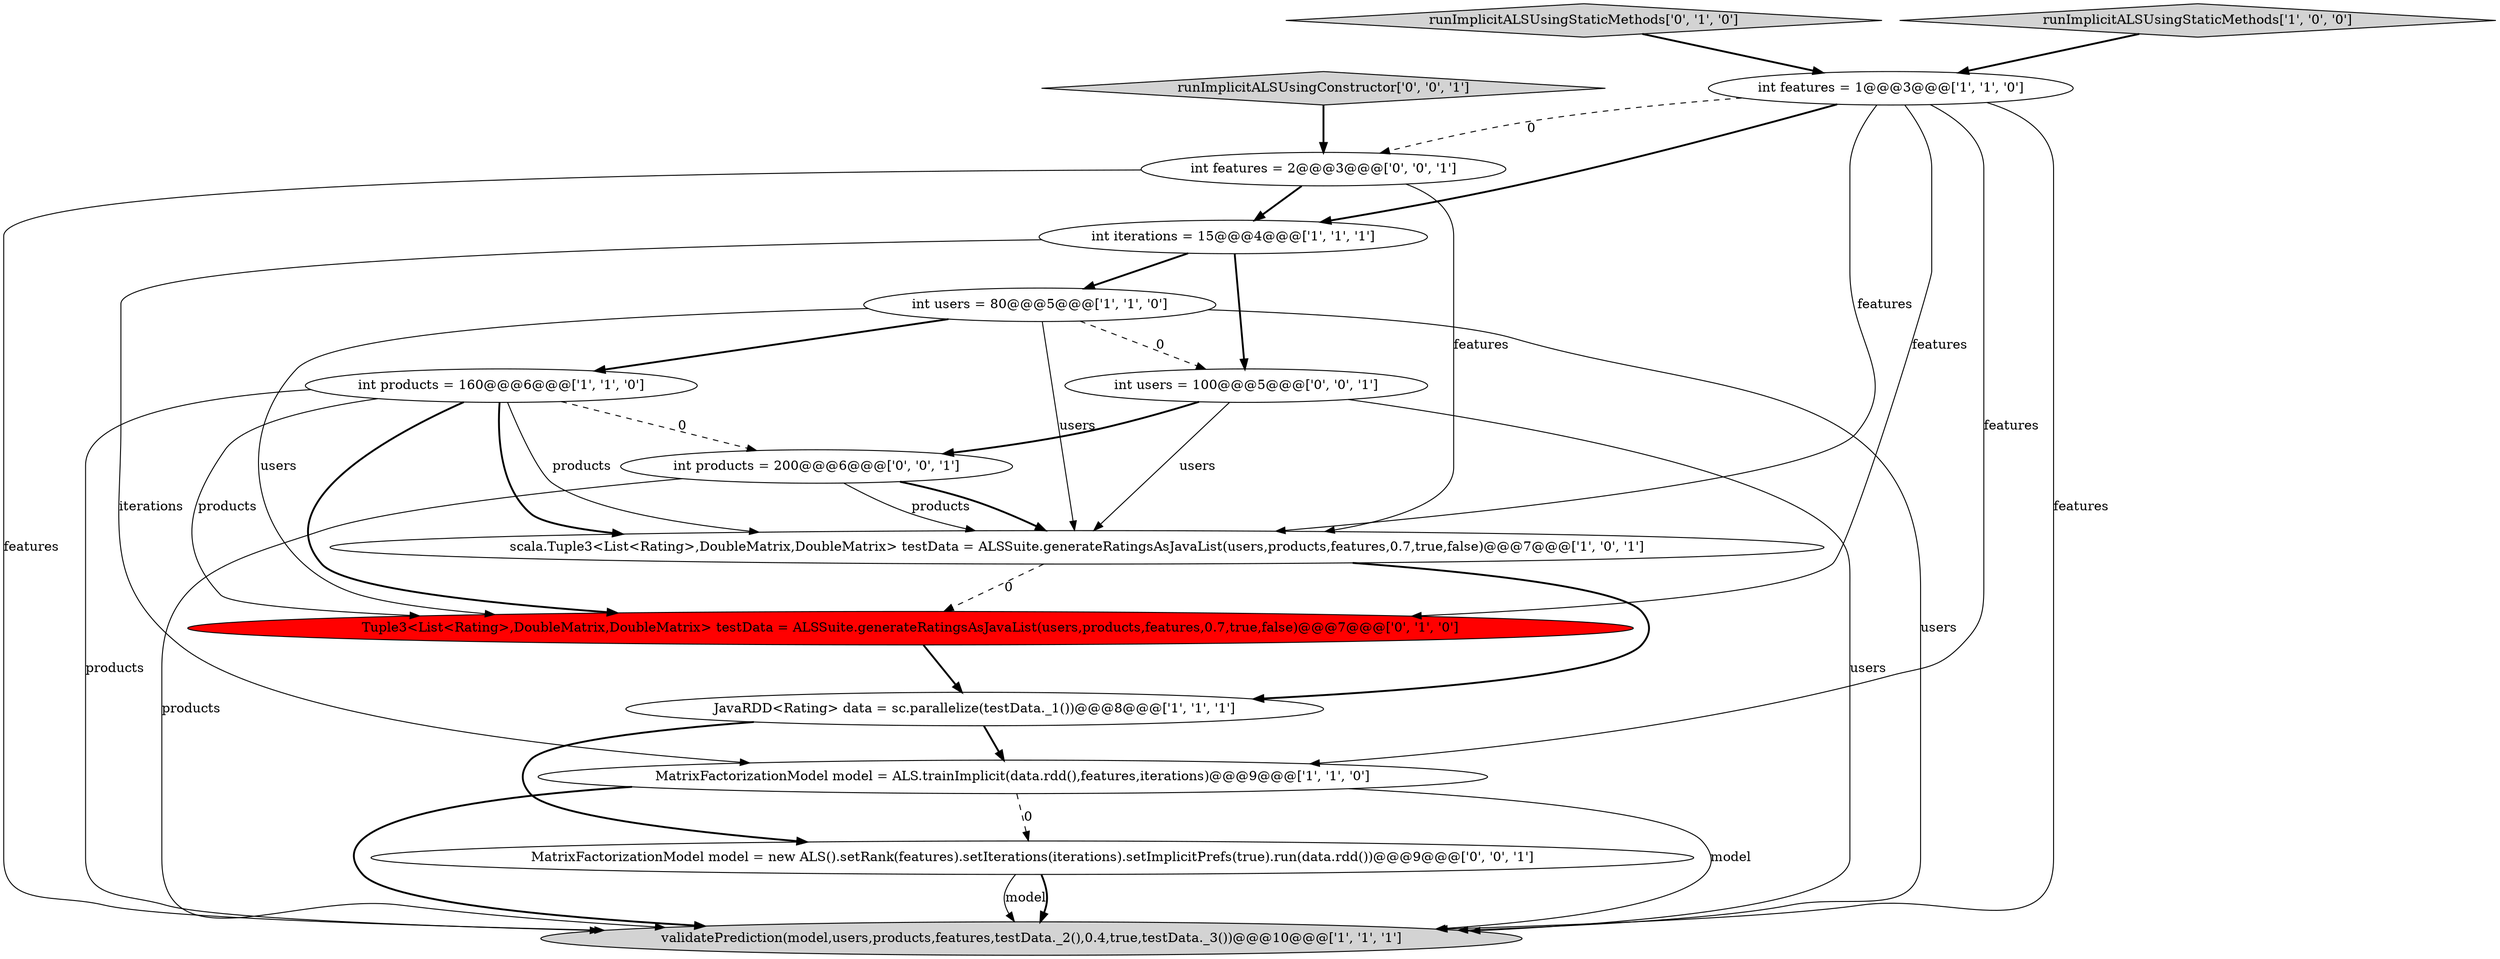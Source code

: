 digraph {
1 [style = filled, label = "scala.Tuple3<List<Rating>,DoubleMatrix,DoubleMatrix> testData = ALSSuite.generateRatingsAsJavaList(users,products,features,0.7,true,false)@@@7@@@['1', '0', '1']", fillcolor = white, shape = ellipse image = "AAA0AAABBB1BBB"];
7 [style = filled, label = "int users = 80@@@5@@@['1', '1', '0']", fillcolor = white, shape = ellipse image = "AAA0AAABBB1BBB"];
5 [style = filled, label = "int iterations = 15@@@4@@@['1', '1', '1']", fillcolor = white, shape = ellipse image = "AAA0AAABBB1BBB"];
13 [style = filled, label = "int features = 2@@@3@@@['0', '0', '1']", fillcolor = white, shape = ellipse image = "AAA0AAABBB3BBB"];
4 [style = filled, label = "validatePrediction(model,users,products,features,testData._2(),0.4,true,testData._3())@@@10@@@['1', '1', '1']", fillcolor = lightgray, shape = ellipse image = "AAA0AAABBB1BBB"];
14 [style = filled, label = "MatrixFactorizationModel model = new ALS().setRank(features).setIterations(iterations).setImplicitPrefs(true).run(data.rdd())@@@9@@@['0', '0', '1']", fillcolor = white, shape = ellipse image = "AAA0AAABBB3BBB"];
9 [style = filled, label = "Tuple3<List<Rating>,DoubleMatrix,DoubleMatrix> testData = ALSSuite.generateRatingsAsJavaList(users,products,features,0.7,true,false)@@@7@@@['0', '1', '0']", fillcolor = red, shape = ellipse image = "AAA1AAABBB2BBB"];
2 [style = filled, label = "JavaRDD<Rating> data = sc.parallelize(testData._1())@@@8@@@['1', '1', '1']", fillcolor = white, shape = ellipse image = "AAA0AAABBB1BBB"];
3 [style = filled, label = "int products = 160@@@6@@@['1', '1', '0']", fillcolor = white, shape = ellipse image = "AAA0AAABBB1BBB"];
11 [style = filled, label = "int users = 100@@@5@@@['0', '0', '1']", fillcolor = white, shape = ellipse image = "AAA0AAABBB3BBB"];
12 [style = filled, label = "runImplicitALSUsingConstructor['0', '0', '1']", fillcolor = lightgray, shape = diamond image = "AAA0AAABBB3BBB"];
15 [style = filled, label = "int products = 200@@@6@@@['0', '0', '1']", fillcolor = white, shape = ellipse image = "AAA0AAABBB3BBB"];
0 [style = filled, label = "int features = 1@@@3@@@['1', '1', '0']", fillcolor = white, shape = ellipse image = "AAA0AAABBB1BBB"];
10 [style = filled, label = "runImplicitALSUsingStaticMethods['0', '1', '0']", fillcolor = lightgray, shape = diamond image = "AAA0AAABBB2BBB"];
8 [style = filled, label = "runImplicitALSUsingStaticMethods['1', '0', '0']", fillcolor = lightgray, shape = diamond image = "AAA0AAABBB1BBB"];
6 [style = filled, label = "MatrixFactorizationModel model = ALS.trainImplicit(data.rdd(),features,iterations)@@@9@@@['1', '1', '0']", fillcolor = white, shape = ellipse image = "AAA0AAABBB1BBB"];
0->1 [style = solid, label="features"];
14->4 [style = solid, label="model"];
3->1 [style = bold, label=""];
7->1 [style = solid, label="users"];
9->2 [style = bold, label=""];
2->6 [style = bold, label=""];
15->4 [style = solid, label="products"];
3->9 [style = solid, label="products"];
0->4 [style = solid, label="features"];
7->11 [style = dashed, label="0"];
1->9 [style = dashed, label="0"];
6->14 [style = dashed, label="0"];
13->1 [style = solid, label="features"];
11->4 [style = solid, label="users"];
0->9 [style = solid, label="features"];
7->3 [style = bold, label=""];
11->15 [style = bold, label=""];
7->4 [style = solid, label="users"];
15->1 [style = solid, label="products"];
8->0 [style = bold, label=""];
3->9 [style = bold, label=""];
12->13 [style = bold, label=""];
6->4 [style = bold, label=""];
7->9 [style = solid, label="users"];
3->4 [style = solid, label="products"];
6->4 [style = solid, label="model"];
2->14 [style = bold, label=""];
10->0 [style = bold, label=""];
0->13 [style = dashed, label="0"];
13->5 [style = bold, label=""];
5->6 [style = solid, label="iterations"];
13->4 [style = solid, label="features"];
3->15 [style = dashed, label="0"];
5->7 [style = bold, label=""];
1->2 [style = bold, label=""];
5->11 [style = bold, label=""];
3->1 [style = solid, label="products"];
0->6 [style = solid, label="features"];
11->1 [style = solid, label="users"];
0->5 [style = bold, label=""];
14->4 [style = bold, label=""];
15->1 [style = bold, label=""];
}
